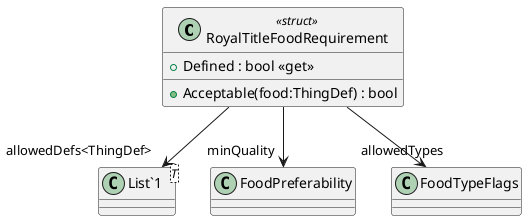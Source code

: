 @startuml
class RoyalTitleFoodRequirement <<struct>> {
    + Defined : bool <<get>>
    + Acceptable(food:ThingDef) : bool
}
class "List`1"<T> {
}
RoyalTitleFoodRequirement --> "minQuality" FoodPreferability
RoyalTitleFoodRequirement --> "allowedTypes" FoodTypeFlags
RoyalTitleFoodRequirement --> "allowedDefs<ThingDef>" "List`1"
@enduml
